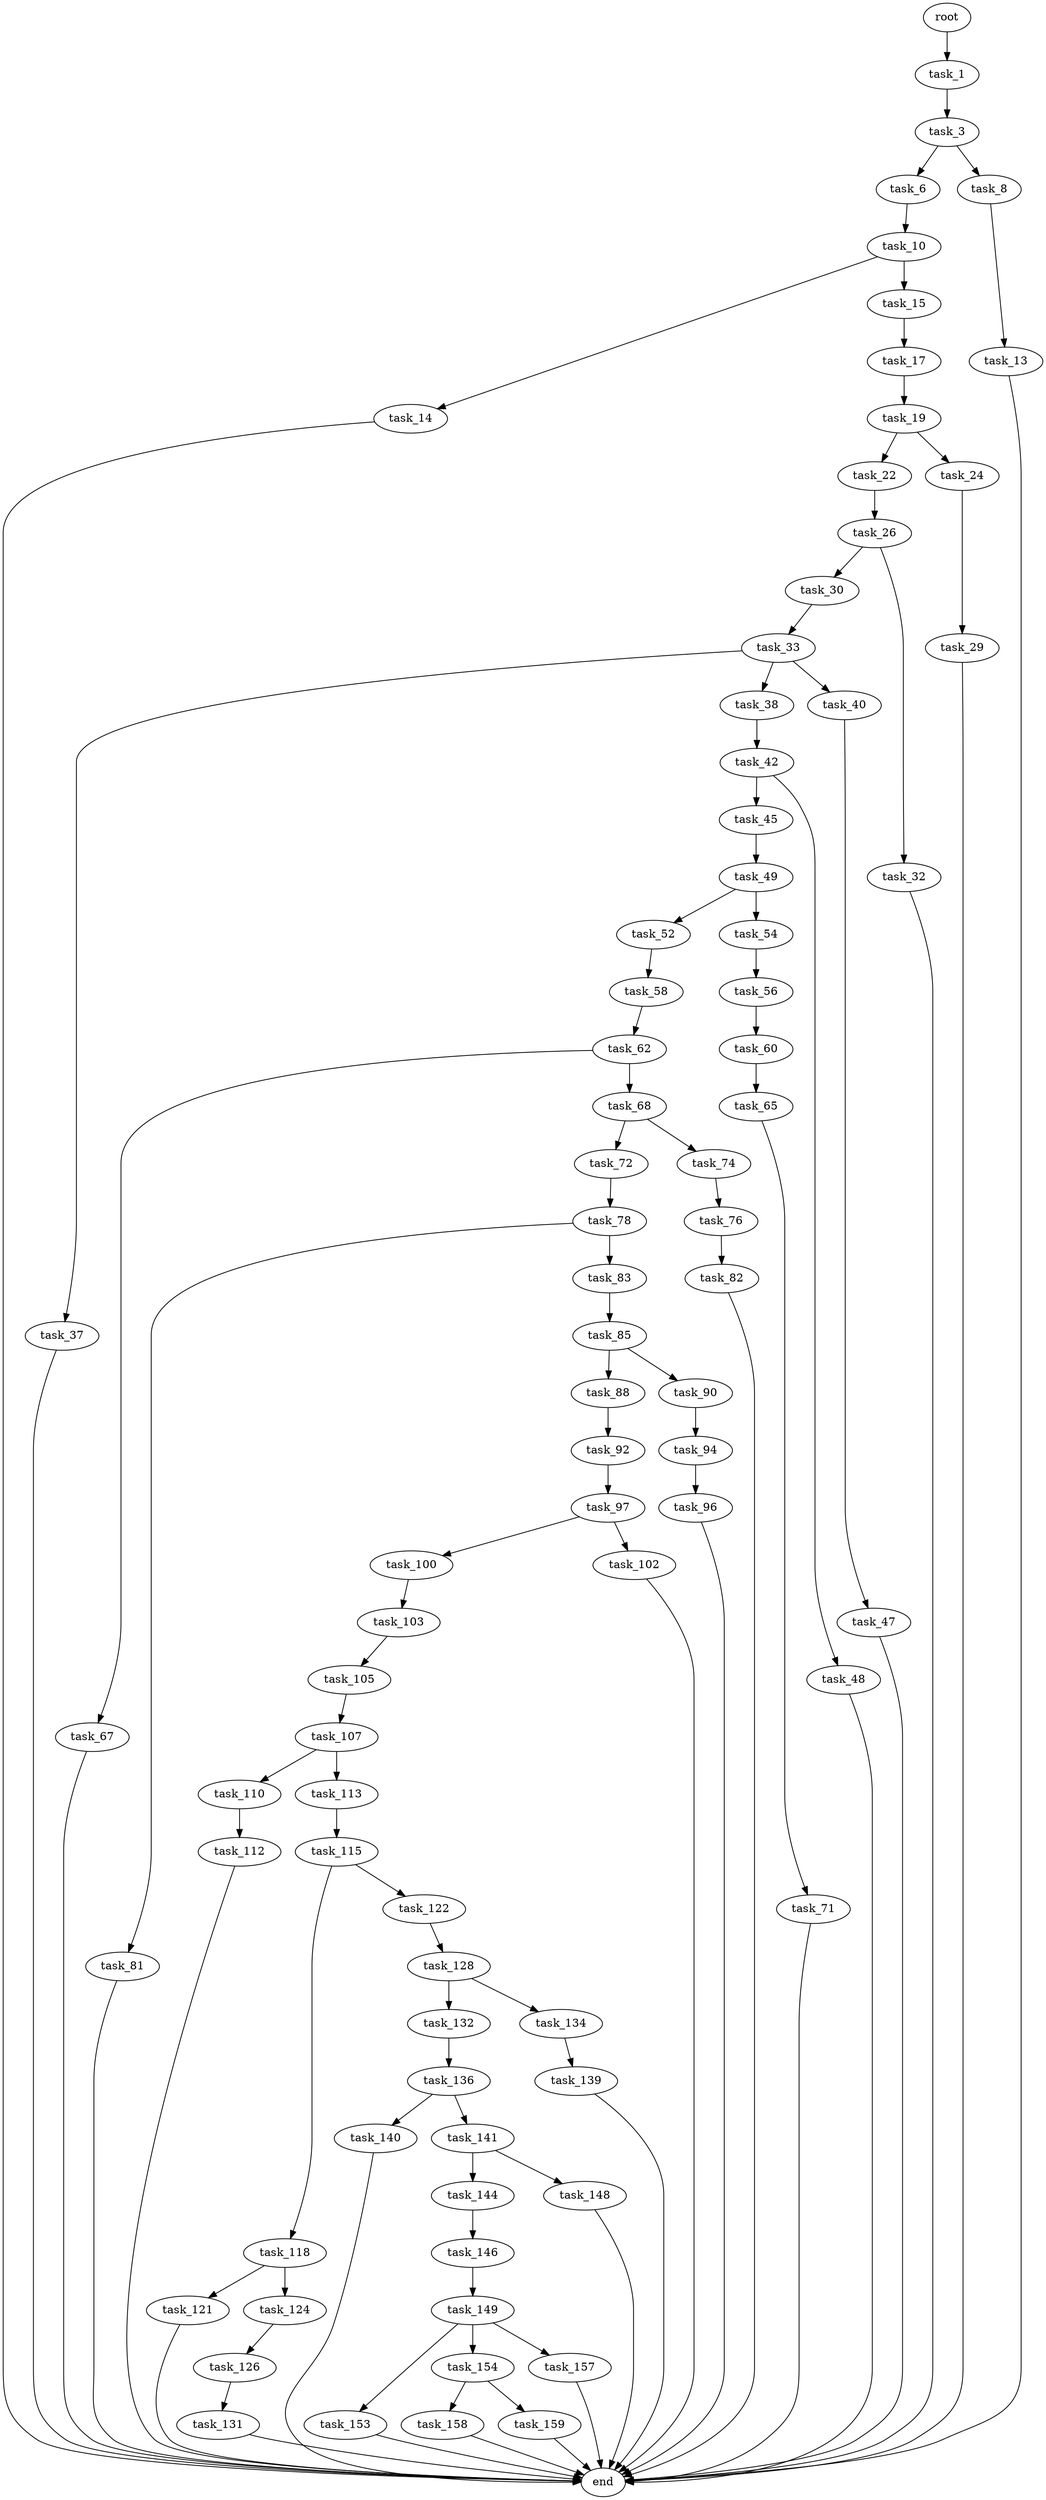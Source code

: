 digraph G {
  root [size="0.000000"];
  task_1 [size="231928233984.000000"];
  task_3 [size="782757789696.000000"];
  task_6 [size="740556511070.000000"];
  task_8 [size="97914169692.000000"];
  task_10 [size="752901308172.000000"];
  task_13 [size="289257105650.000000"];
  task_14 [size="4491179304.000000"];
  task_15 [size="8734309840.000000"];
  end [size="0.000000"];
  task_17 [size="193488914892.000000"];
  task_19 [size="134217728000.000000"];
  task_22 [size="1073741824000.000000"];
  task_24 [size="8589934592.000000"];
  task_26 [size="621419174775.000000"];
  task_29 [size="231928233984.000000"];
  task_30 [size="35450056089.000000"];
  task_32 [size="768838076175.000000"];
  task_33 [size="1073741824000.000000"];
  task_37 [size="20394059778.000000"];
  task_38 [size="537984328.000000"];
  task_40 [size="8361569984.000000"];
  task_42 [size="2914818814.000000"];
  task_47 [size="332943300348.000000"];
  task_45 [size="277651766324.000000"];
  task_48 [size="549755813888.000000"];
  task_49 [size="33642566724.000000"];
  task_52 [size="24456969300.000000"];
  task_54 [size="782757789696.000000"];
  task_58 [size="1490171012.000000"];
  task_56 [size="580988819830.000000"];
  task_60 [size="11965397441.000000"];
  task_62 [size="2977090376.000000"];
  task_65 [size="134217728000.000000"];
  task_67 [size="1811398172.000000"];
  task_68 [size="28991029248.000000"];
  task_71 [size="8619289270.000000"];
  task_72 [size="238812339683.000000"];
  task_74 [size="549755813888.000000"];
  task_78 [size="134217728000.000000"];
  task_76 [size="11572393690.000000"];
  task_82 [size="351566088261.000000"];
  task_81 [size="6707043130.000000"];
  task_83 [size="134217728000.000000"];
  task_85 [size="231928233984.000000"];
  task_88 [size="68719476736.000000"];
  task_90 [size="134217728000.000000"];
  task_92 [size="287687634480.000000"];
  task_94 [size="762644535901.000000"];
  task_97 [size="11579370227.000000"];
  task_96 [size="8589934592.000000"];
  task_100 [size="368293445632.000000"];
  task_102 [size="16787344056.000000"];
  task_103 [size="634278125425.000000"];
  task_105 [size="1856189422.000000"];
  task_107 [size="368293445632.000000"];
  task_110 [size="549755813888.000000"];
  task_113 [size="507034024111.000000"];
  task_112 [size="782757789696.000000"];
  task_115 [size="24591599622.000000"];
  task_118 [size="557392815356.000000"];
  task_122 [size="18166624793.000000"];
  task_121 [size="1075612627.000000"];
  task_124 [size="856655712.000000"];
  task_128 [size="1622492625.000000"];
  task_126 [size="120007676568.000000"];
  task_131 [size="368293445632.000000"];
  task_132 [size="3071340049.000000"];
  task_134 [size="8589934592.000000"];
  task_136 [size="38235008494.000000"];
  task_139 [size="1771559744.000000"];
  task_140 [size="49993930072.000000"];
  task_141 [size="16532374464.000000"];
  task_144 [size="8589934592.000000"];
  task_148 [size="6829503822.000000"];
  task_146 [size="72116533949.000000"];
  task_149 [size="368293445632.000000"];
  task_153 [size="368293445632.000000"];
  task_154 [size="1067171359.000000"];
  task_157 [size="8589934592.000000"];
  task_158 [size="8589934592.000000"];
  task_159 [size="1095289137.000000"];

  root -> task_1 [size="1.000000"];
  task_1 -> task_3 [size="301989888.000000"];
  task_3 -> task_6 [size="679477248.000000"];
  task_3 -> task_8 [size="679477248.000000"];
  task_6 -> task_10 [size="838860800.000000"];
  task_8 -> task_13 [size="134217728.000000"];
  task_10 -> task_14 [size="536870912.000000"];
  task_10 -> task_15 [size="536870912.000000"];
  task_13 -> end [size="1.000000"];
  task_14 -> end [size="1.000000"];
  task_15 -> task_17 [size="33554432.000000"];
  task_17 -> task_19 [size="301989888.000000"];
  task_19 -> task_22 [size="209715200.000000"];
  task_19 -> task_24 [size="209715200.000000"];
  task_22 -> task_26 [size="838860800.000000"];
  task_24 -> task_29 [size="33554432.000000"];
  task_26 -> task_30 [size="679477248.000000"];
  task_26 -> task_32 [size="679477248.000000"];
  task_29 -> end [size="1.000000"];
  task_30 -> task_33 [size="33554432.000000"];
  task_32 -> end [size="1.000000"];
  task_33 -> task_37 [size="838860800.000000"];
  task_33 -> task_38 [size="838860800.000000"];
  task_33 -> task_40 [size="838860800.000000"];
  task_37 -> end [size="1.000000"];
  task_38 -> task_42 [size="33554432.000000"];
  task_40 -> task_47 [size="679477248.000000"];
  task_42 -> task_45 [size="209715200.000000"];
  task_42 -> task_48 [size="209715200.000000"];
  task_47 -> end [size="1.000000"];
  task_45 -> task_49 [size="838860800.000000"];
  task_48 -> end [size="1.000000"];
  task_49 -> task_52 [size="536870912.000000"];
  task_49 -> task_54 [size="536870912.000000"];
  task_52 -> task_58 [size="838860800.000000"];
  task_54 -> task_56 [size="679477248.000000"];
  task_58 -> task_62 [size="75497472.000000"];
  task_56 -> task_60 [size="411041792.000000"];
  task_60 -> task_65 [size="838860800.000000"];
  task_62 -> task_67 [size="301989888.000000"];
  task_62 -> task_68 [size="301989888.000000"];
  task_65 -> task_71 [size="209715200.000000"];
  task_67 -> end [size="1.000000"];
  task_68 -> task_72 [size="75497472.000000"];
  task_68 -> task_74 [size="75497472.000000"];
  task_71 -> end [size="1.000000"];
  task_72 -> task_78 [size="301989888.000000"];
  task_74 -> task_76 [size="536870912.000000"];
  task_78 -> task_81 [size="209715200.000000"];
  task_78 -> task_83 [size="209715200.000000"];
  task_76 -> task_82 [size="536870912.000000"];
  task_82 -> end [size="1.000000"];
  task_81 -> end [size="1.000000"];
  task_83 -> task_85 [size="209715200.000000"];
  task_85 -> task_88 [size="301989888.000000"];
  task_85 -> task_90 [size="301989888.000000"];
  task_88 -> task_92 [size="134217728.000000"];
  task_90 -> task_94 [size="209715200.000000"];
  task_92 -> task_97 [size="301989888.000000"];
  task_94 -> task_96 [size="679477248.000000"];
  task_97 -> task_100 [size="301989888.000000"];
  task_97 -> task_102 [size="301989888.000000"];
  task_96 -> end [size="1.000000"];
  task_100 -> task_103 [size="411041792.000000"];
  task_102 -> end [size="1.000000"];
  task_103 -> task_105 [size="838860800.000000"];
  task_105 -> task_107 [size="33554432.000000"];
  task_107 -> task_110 [size="411041792.000000"];
  task_107 -> task_113 [size="411041792.000000"];
  task_110 -> task_112 [size="536870912.000000"];
  task_113 -> task_115 [size="679477248.000000"];
  task_112 -> end [size="1.000000"];
  task_115 -> task_118 [size="838860800.000000"];
  task_115 -> task_122 [size="838860800.000000"];
  task_118 -> task_121 [size="536870912.000000"];
  task_118 -> task_124 [size="536870912.000000"];
  task_122 -> task_128 [size="679477248.000000"];
  task_121 -> end [size="1.000000"];
  task_124 -> task_126 [size="33554432.000000"];
  task_128 -> task_132 [size="75497472.000000"];
  task_128 -> task_134 [size="75497472.000000"];
  task_126 -> task_131 [size="134217728.000000"];
  task_131 -> end [size="1.000000"];
  task_132 -> task_136 [size="75497472.000000"];
  task_134 -> task_139 [size="33554432.000000"];
  task_136 -> task_140 [size="679477248.000000"];
  task_136 -> task_141 [size="679477248.000000"];
  task_139 -> end [size="1.000000"];
  task_140 -> end [size="1.000000"];
  task_141 -> task_144 [size="536870912.000000"];
  task_141 -> task_148 [size="536870912.000000"];
  task_144 -> task_146 [size="33554432.000000"];
  task_148 -> end [size="1.000000"];
  task_146 -> task_149 [size="75497472.000000"];
  task_149 -> task_153 [size="411041792.000000"];
  task_149 -> task_154 [size="411041792.000000"];
  task_149 -> task_157 [size="411041792.000000"];
  task_153 -> end [size="1.000000"];
  task_154 -> task_158 [size="33554432.000000"];
  task_154 -> task_159 [size="33554432.000000"];
  task_157 -> end [size="1.000000"];
  task_158 -> end [size="1.000000"];
  task_159 -> end [size="1.000000"];
}
